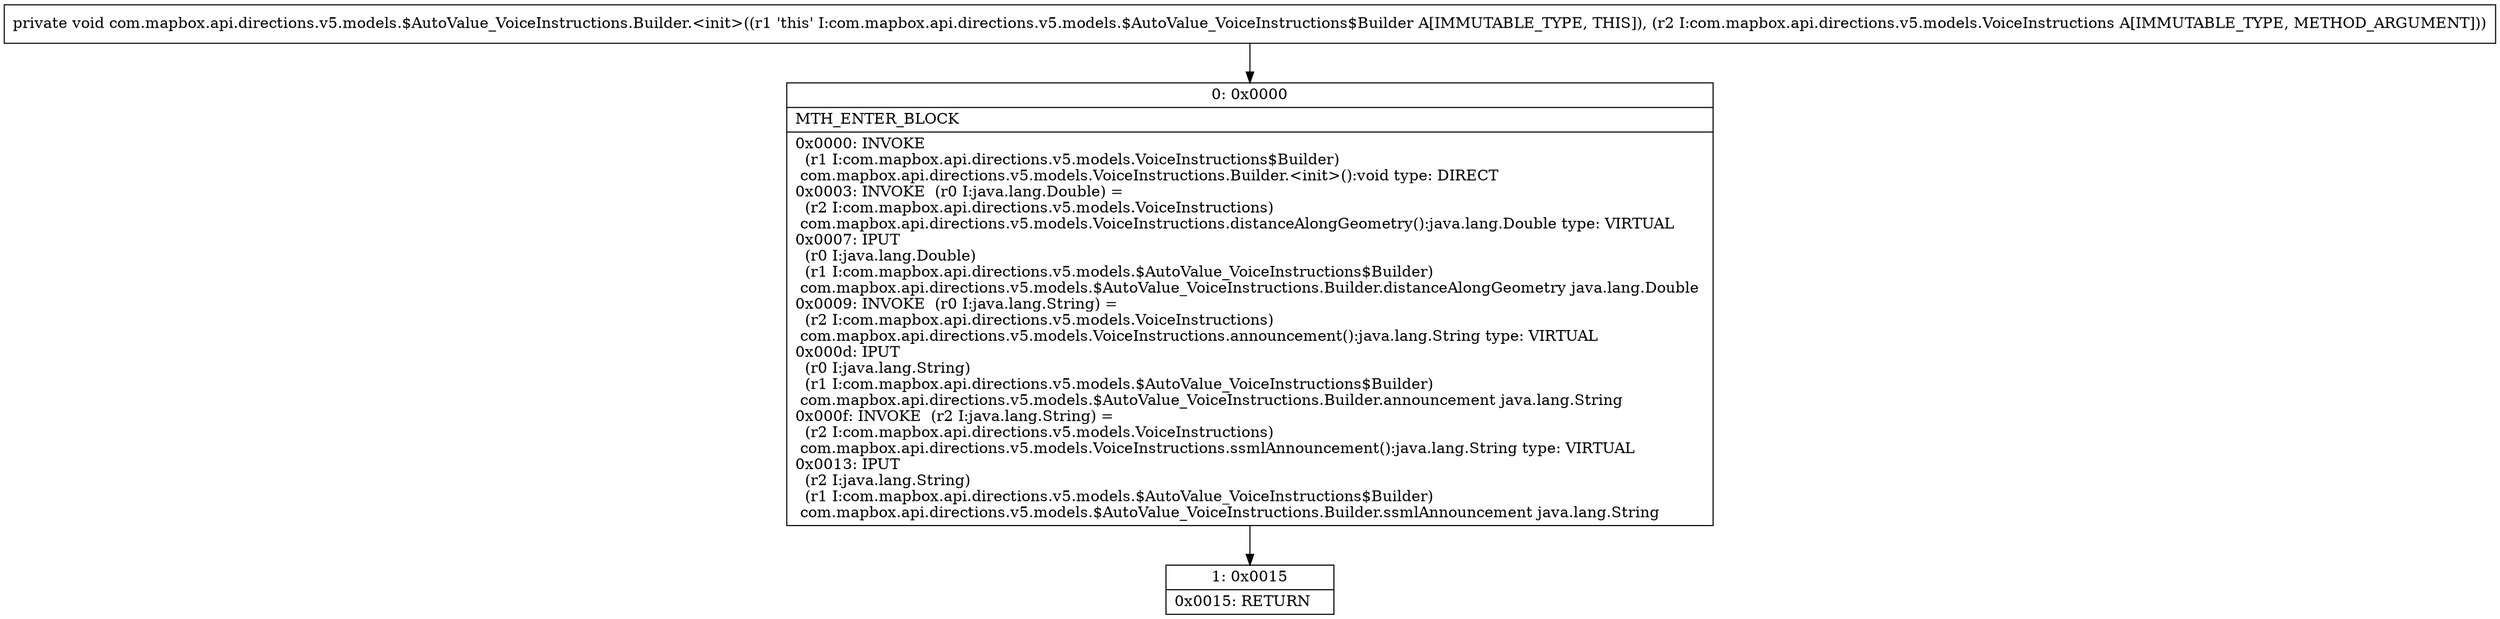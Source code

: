 digraph "CFG forcom.mapbox.api.directions.v5.models.$AutoValue_VoiceInstructions.Builder.\<init\>(Lcom\/mapbox\/api\/directions\/v5\/models\/VoiceInstructions;)V" {
Node_0 [shape=record,label="{0\:\ 0x0000|MTH_ENTER_BLOCK\l|0x0000: INVOKE  \l  (r1 I:com.mapbox.api.directions.v5.models.VoiceInstructions$Builder)\l com.mapbox.api.directions.v5.models.VoiceInstructions.Builder.\<init\>():void type: DIRECT \l0x0003: INVOKE  (r0 I:java.lang.Double) = \l  (r2 I:com.mapbox.api.directions.v5.models.VoiceInstructions)\l com.mapbox.api.directions.v5.models.VoiceInstructions.distanceAlongGeometry():java.lang.Double type: VIRTUAL \l0x0007: IPUT  \l  (r0 I:java.lang.Double)\l  (r1 I:com.mapbox.api.directions.v5.models.$AutoValue_VoiceInstructions$Builder)\l com.mapbox.api.directions.v5.models.$AutoValue_VoiceInstructions.Builder.distanceAlongGeometry java.lang.Double \l0x0009: INVOKE  (r0 I:java.lang.String) = \l  (r2 I:com.mapbox.api.directions.v5.models.VoiceInstructions)\l com.mapbox.api.directions.v5.models.VoiceInstructions.announcement():java.lang.String type: VIRTUAL \l0x000d: IPUT  \l  (r0 I:java.lang.String)\l  (r1 I:com.mapbox.api.directions.v5.models.$AutoValue_VoiceInstructions$Builder)\l com.mapbox.api.directions.v5.models.$AutoValue_VoiceInstructions.Builder.announcement java.lang.String \l0x000f: INVOKE  (r2 I:java.lang.String) = \l  (r2 I:com.mapbox.api.directions.v5.models.VoiceInstructions)\l com.mapbox.api.directions.v5.models.VoiceInstructions.ssmlAnnouncement():java.lang.String type: VIRTUAL \l0x0013: IPUT  \l  (r2 I:java.lang.String)\l  (r1 I:com.mapbox.api.directions.v5.models.$AutoValue_VoiceInstructions$Builder)\l com.mapbox.api.directions.v5.models.$AutoValue_VoiceInstructions.Builder.ssmlAnnouncement java.lang.String \l}"];
Node_1 [shape=record,label="{1\:\ 0x0015|0x0015: RETURN   \l}"];
MethodNode[shape=record,label="{private void com.mapbox.api.directions.v5.models.$AutoValue_VoiceInstructions.Builder.\<init\>((r1 'this' I:com.mapbox.api.directions.v5.models.$AutoValue_VoiceInstructions$Builder A[IMMUTABLE_TYPE, THIS]), (r2 I:com.mapbox.api.directions.v5.models.VoiceInstructions A[IMMUTABLE_TYPE, METHOD_ARGUMENT])) }"];
MethodNode -> Node_0;
Node_0 -> Node_1;
}

